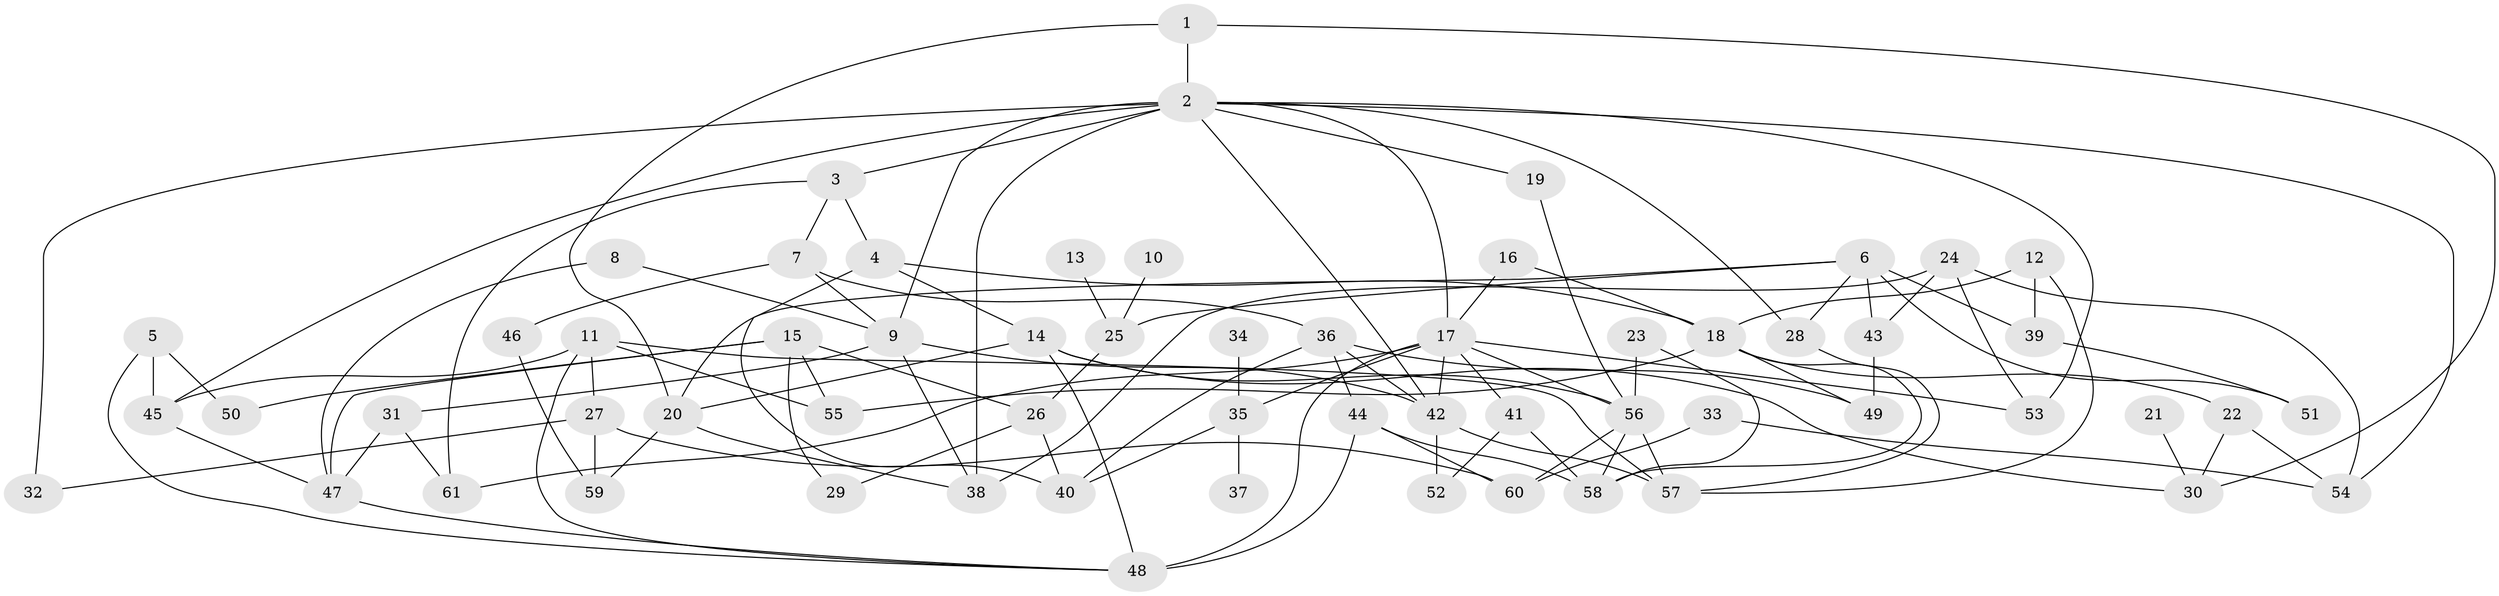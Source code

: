 // original degree distribution, {3: 0.19008264462809918, 10: 0.008264462809917356, 5: 0.1322314049586777, 6: 0.008264462809917356, 2: 0.21487603305785125, 1: 0.2396694214876033, 7: 0.01652892561983471, 4: 0.18181818181818182, 8: 0.008264462809917356}
// Generated by graph-tools (version 1.1) at 2025/36/03/04/25 23:36:13]
// undirected, 61 vertices, 114 edges
graph export_dot {
  node [color=gray90,style=filled];
  1;
  2;
  3;
  4;
  5;
  6;
  7;
  8;
  9;
  10;
  11;
  12;
  13;
  14;
  15;
  16;
  17;
  18;
  19;
  20;
  21;
  22;
  23;
  24;
  25;
  26;
  27;
  28;
  29;
  30;
  31;
  32;
  33;
  34;
  35;
  36;
  37;
  38;
  39;
  40;
  41;
  42;
  43;
  44;
  45;
  46;
  47;
  48;
  49;
  50;
  51;
  52;
  53;
  54;
  55;
  56;
  57;
  58;
  59;
  60;
  61;
  1 -- 2 [weight=1.0];
  1 -- 20 [weight=1.0];
  1 -- 30 [weight=1.0];
  2 -- 3 [weight=1.0];
  2 -- 9 [weight=1.0];
  2 -- 17 [weight=1.0];
  2 -- 19 [weight=1.0];
  2 -- 28 [weight=1.0];
  2 -- 32 [weight=1.0];
  2 -- 38 [weight=2.0];
  2 -- 42 [weight=1.0];
  2 -- 45 [weight=1.0];
  2 -- 53 [weight=1.0];
  2 -- 54 [weight=1.0];
  3 -- 4 [weight=1.0];
  3 -- 7 [weight=1.0];
  3 -- 61 [weight=1.0];
  4 -- 14 [weight=1.0];
  4 -- 18 [weight=2.0];
  4 -- 40 [weight=1.0];
  5 -- 45 [weight=1.0];
  5 -- 48 [weight=1.0];
  5 -- 50 [weight=1.0];
  6 -- 20 [weight=1.0];
  6 -- 25 [weight=1.0];
  6 -- 28 [weight=1.0];
  6 -- 39 [weight=1.0];
  6 -- 43 [weight=1.0];
  6 -- 51 [weight=1.0];
  7 -- 9 [weight=1.0];
  7 -- 36 [weight=1.0];
  7 -- 46 [weight=1.0];
  8 -- 9 [weight=1.0];
  8 -- 47 [weight=1.0];
  9 -- 31 [weight=1.0];
  9 -- 38 [weight=1.0];
  9 -- 42 [weight=1.0];
  10 -- 25 [weight=1.0];
  11 -- 27 [weight=1.0];
  11 -- 45 [weight=1.0];
  11 -- 48 [weight=1.0];
  11 -- 55 [weight=1.0];
  11 -- 57 [weight=1.0];
  12 -- 18 [weight=1.0];
  12 -- 39 [weight=1.0];
  12 -- 57 [weight=1.0];
  13 -- 25 [weight=1.0];
  14 -- 20 [weight=1.0];
  14 -- 30 [weight=1.0];
  14 -- 48 [weight=2.0];
  14 -- 56 [weight=1.0];
  15 -- 26 [weight=1.0];
  15 -- 29 [weight=1.0];
  15 -- 47 [weight=1.0];
  15 -- 50 [weight=1.0];
  15 -- 55 [weight=1.0];
  16 -- 17 [weight=1.0];
  16 -- 18 [weight=1.0];
  17 -- 35 [weight=1.0];
  17 -- 41 [weight=1.0];
  17 -- 42 [weight=1.0];
  17 -- 48 [weight=1.0];
  17 -- 53 [weight=1.0];
  17 -- 56 [weight=1.0];
  17 -- 61 [weight=1.0];
  18 -- 22 [weight=1.0];
  18 -- 49 [weight=1.0];
  18 -- 55 [weight=1.0];
  18 -- 58 [weight=1.0];
  19 -- 56 [weight=1.0];
  20 -- 38 [weight=1.0];
  20 -- 59 [weight=1.0];
  21 -- 30 [weight=1.0];
  22 -- 30 [weight=1.0];
  22 -- 54 [weight=1.0];
  23 -- 56 [weight=1.0];
  23 -- 58 [weight=1.0];
  24 -- 38 [weight=1.0];
  24 -- 43 [weight=1.0];
  24 -- 53 [weight=1.0];
  24 -- 54 [weight=1.0];
  25 -- 26 [weight=1.0];
  26 -- 29 [weight=1.0];
  26 -- 40 [weight=1.0];
  27 -- 32 [weight=1.0];
  27 -- 59 [weight=1.0];
  27 -- 60 [weight=1.0];
  28 -- 57 [weight=1.0];
  31 -- 47 [weight=1.0];
  31 -- 61 [weight=1.0];
  33 -- 54 [weight=1.0];
  33 -- 60 [weight=1.0];
  34 -- 35 [weight=1.0];
  35 -- 37 [weight=1.0];
  35 -- 40 [weight=1.0];
  36 -- 40 [weight=1.0];
  36 -- 42 [weight=1.0];
  36 -- 44 [weight=1.0];
  36 -- 49 [weight=1.0];
  39 -- 51 [weight=1.0];
  41 -- 52 [weight=1.0];
  41 -- 58 [weight=1.0];
  42 -- 52 [weight=1.0];
  42 -- 57 [weight=2.0];
  43 -- 49 [weight=1.0];
  44 -- 48 [weight=1.0];
  44 -- 58 [weight=1.0];
  44 -- 60 [weight=1.0];
  45 -- 47 [weight=1.0];
  46 -- 59 [weight=1.0];
  47 -- 48 [weight=1.0];
  56 -- 57 [weight=1.0];
  56 -- 58 [weight=1.0];
  56 -- 60 [weight=1.0];
}
